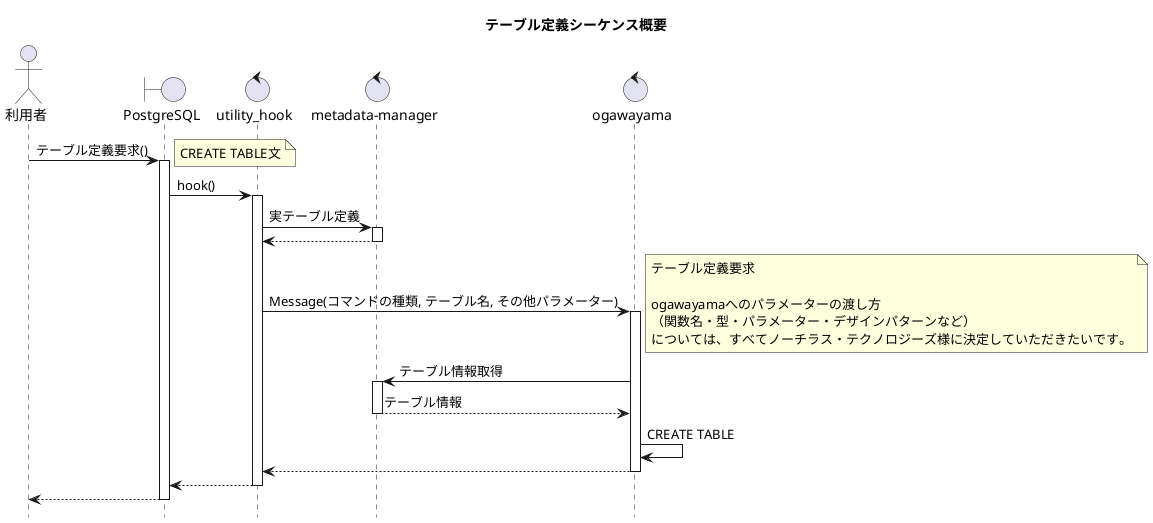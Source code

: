 @startuml
title テーブル定義シーケンス概要
hide footbox

actor 利用者
boundary PostgreSQL
control "utility_hook"
control "metadata-manager"
control ogawayama

利用者 -> PostgreSQL : テーブル定義要求()
activate PostgreSQL
note right
CREATE TABLE文
end note

PostgreSQL -> "utility_hook" : hook()
activate "utility_hook"

"utility_hook" -> "metadata-manager" : 実テーブル定義
activate "metadata-manager"

"metadata-manager" --> "utility_hook"
deactivate "metadata-manager"

"utility_hook" -> ogawayama : Message(コマンドの種類, テーブル名, その他パラメーター)
activate ogawayama
note right
テーブル定義要求

ogawayamaへのパラメーターの渡し方
（関数名・型・パラメーター・デザインパターンなど）
については、すべてノーチラス・テクノロジーズ様に決定していただきたいです。
end note

ogawayama -> "metadata-manager" : テーブル情報取得
activate "metadata-manager"
"metadata-manager" --> ogawayama : テーブル情報
deactivate "metadata-manager"

ogawayama -> ogawayama : CREATE TABLE
ogawayama  --> "utility_hook"
deactivate ogawayama

"utility_hook" --> PostgreSQL
deactivate "utility_hook"

PostgreSQL --> 利用者
deactivate PostgreSQL

@enduml

